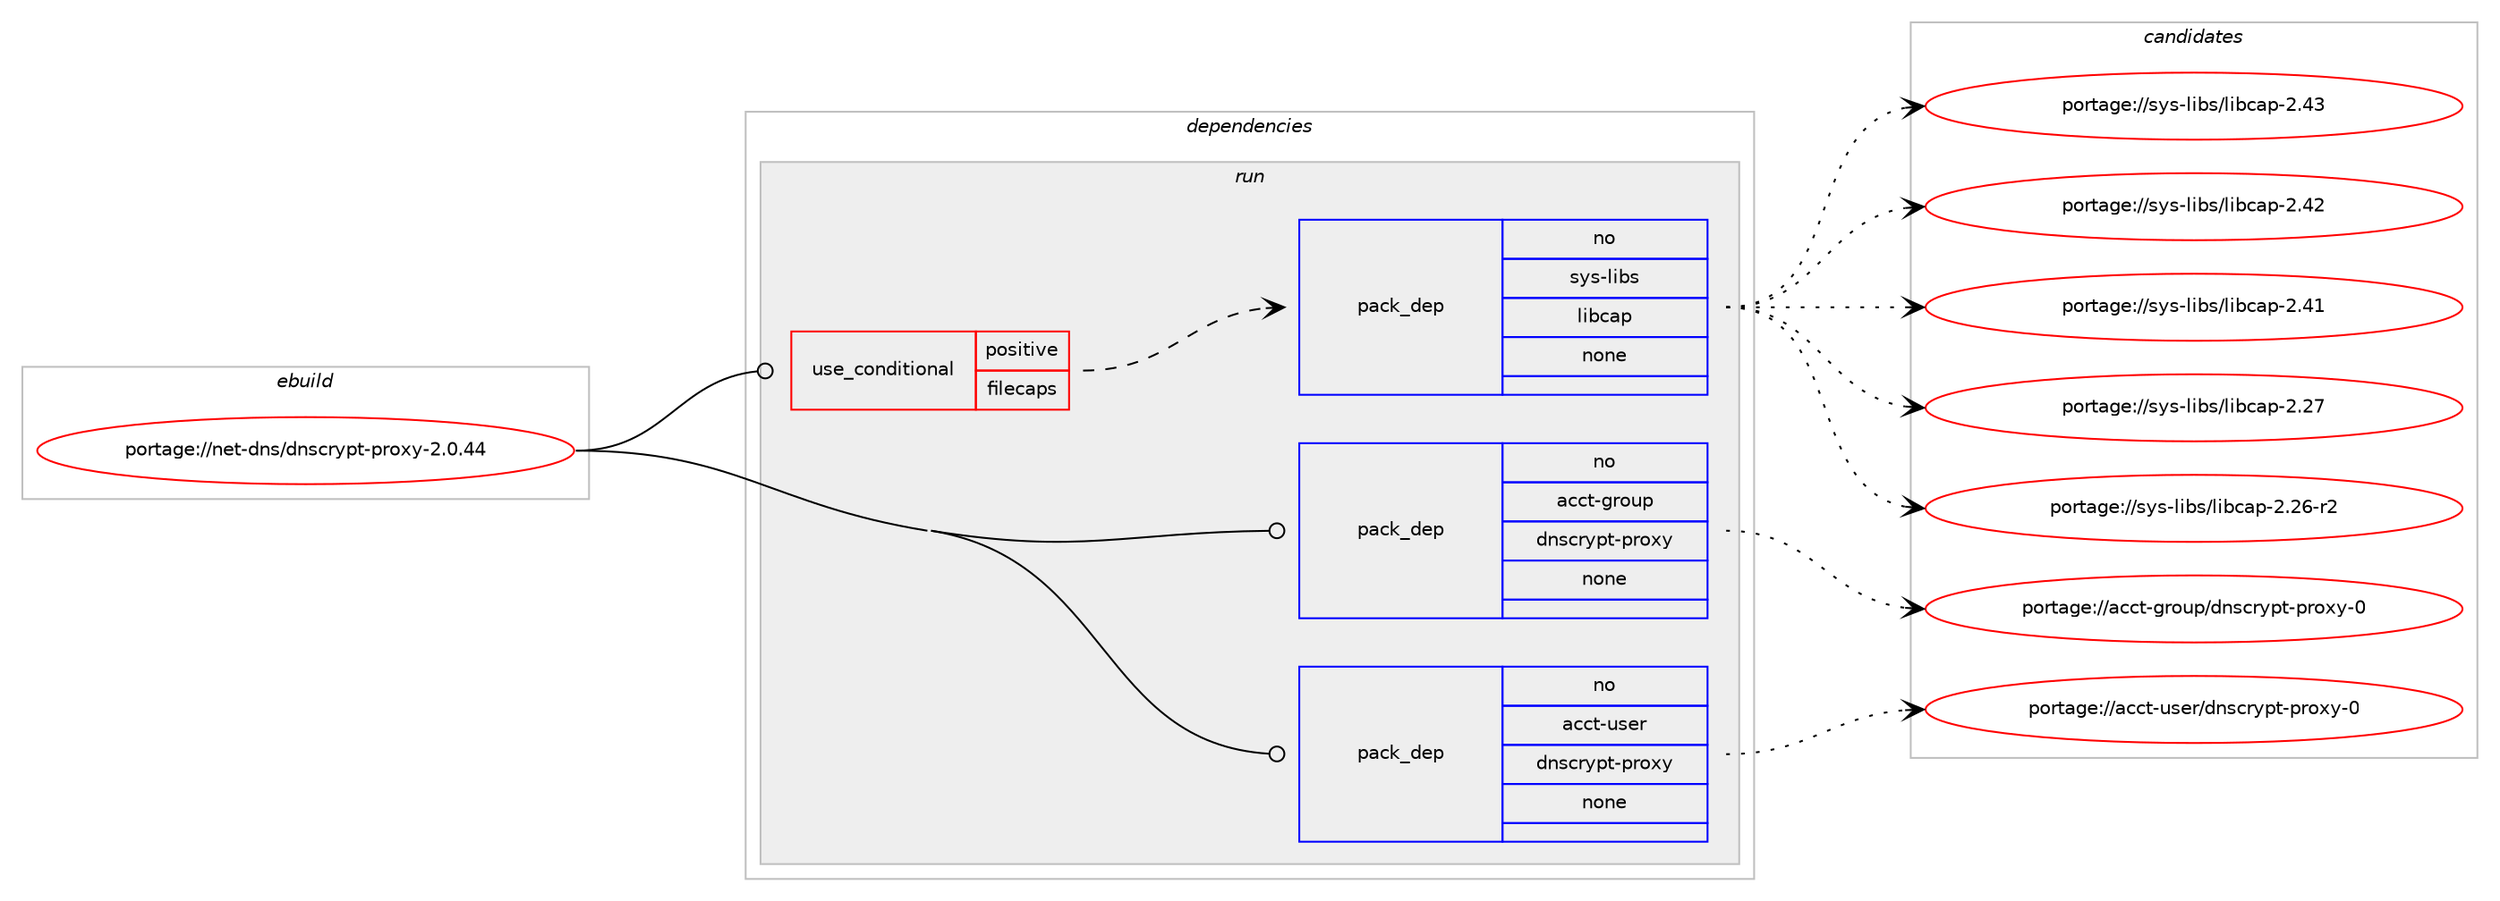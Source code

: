 digraph prolog {

# *************
# Graph options
# *************

newrank=true;
concentrate=true;
compound=true;
graph [rankdir=LR,fontname=Helvetica,fontsize=10,ranksep=1.5];#, ranksep=2.5, nodesep=0.2];
edge  [arrowhead=vee];
node  [fontname=Helvetica,fontsize=10];

# **********
# The ebuild
# **********

subgraph cluster_leftcol {
color=gray;
rank=same;
label=<<i>ebuild</i>>;
id [label="portage://net-dns/dnscrypt-proxy-2.0.44", color=red, width=4, href="../net-dns/dnscrypt-proxy-2.0.44.svg"];
}

# ****************
# The dependencies
# ****************

subgraph cluster_midcol {
color=gray;
label=<<i>dependencies</i>>;
subgraph cluster_compile {
fillcolor="#eeeeee";
style=filled;
label=<<i>compile</i>>;
}
subgraph cluster_compileandrun {
fillcolor="#eeeeee";
style=filled;
label=<<i>compile and run</i>>;
}
subgraph cluster_run {
fillcolor="#eeeeee";
style=filled;
label=<<i>run</i>>;
subgraph cond841 {
dependency4841 [label=<<TABLE BORDER="0" CELLBORDER="1" CELLSPACING="0" CELLPADDING="4"><TR><TD ROWSPAN="3" CELLPADDING="10">use_conditional</TD></TR><TR><TD>positive</TD></TR><TR><TD>filecaps</TD></TR></TABLE>>, shape=none, color=red];
subgraph pack3922 {
dependency4842 [label=<<TABLE BORDER="0" CELLBORDER="1" CELLSPACING="0" CELLPADDING="4" WIDTH="220"><TR><TD ROWSPAN="6" CELLPADDING="30">pack_dep</TD></TR><TR><TD WIDTH="110">no</TD></TR><TR><TD>sys-libs</TD></TR><TR><TD>libcap</TD></TR><TR><TD>none</TD></TR><TR><TD></TD></TR></TABLE>>, shape=none, color=blue];
}
dependency4841:e -> dependency4842:w [weight=20,style="dashed",arrowhead="vee"];
}
id:e -> dependency4841:w [weight=20,style="solid",arrowhead="odot"];
subgraph pack3923 {
dependency4843 [label=<<TABLE BORDER="0" CELLBORDER="1" CELLSPACING="0" CELLPADDING="4" WIDTH="220"><TR><TD ROWSPAN="6" CELLPADDING="30">pack_dep</TD></TR><TR><TD WIDTH="110">no</TD></TR><TR><TD>acct-group</TD></TR><TR><TD>dnscrypt-proxy</TD></TR><TR><TD>none</TD></TR><TR><TD></TD></TR></TABLE>>, shape=none, color=blue];
}
id:e -> dependency4843:w [weight=20,style="solid",arrowhead="odot"];
subgraph pack3924 {
dependency4844 [label=<<TABLE BORDER="0" CELLBORDER="1" CELLSPACING="0" CELLPADDING="4" WIDTH="220"><TR><TD ROWSPAN="6" CELLPADDING="30">pack_dep</TD></TR><TR><TD WIDTH="110">no</TD></TR><TR><TD>acct-user</TD></TR><TR><TD>dnscrypt-proxy</TD></TR><TR><TD>none</TD></TR><TR><TD></TD></TR></TABLE>>, shape=none, color=blue];
}
id:e -> dependency4844:w [weight=20,style="solid",arrowhead="odot"];
}
}

# **************
# The candidates
# **************

subgraph cluster_choices {
rank=same;
color=gray;
label=<<i>candidates</i>>;

subgraph choice3922 {
color=black;
nodesep=1;
choice1151211154510810598115471081059899971124550465251 [label="portage://sys-libs/libcap-2.43", color=red, width=4,href="../sys-libs/libcap-2.43.svg"];
choice1151211154510810598115471081059899971124550465250 [label="portage://sys-libs/libcap-2.42", color=red, width=4,href="../sys-libs/libcap-2.42.svg"];
choice1151211154510810598115471081059899971124550465249 [label="portage://sys-libs/libcap-2.41", color=red, width=4,href="../sys-libs/libcap-2.41.svg"];
choice1151211154510810598115471081059899971124550465055 [label="portage://sys-libs/libcap-2.27", color=red, width=4,href="../sys-libs/libcap-2.27.svg"];
choice11512111545108105981154710810598999711245504650544511450 [label="portage://sys-libs/libcap-2.26-r2", color=red, width=4,href="../sys-libs/libcap-2.26-r2.svg"];
dependency4842:e -> choice1151211154510810598115471081059899971124550465251:w [style=dotted,weight="100"];
dependency4842:e -> choice1151211154510810598115471081059899971124550465250:w [style=dotted,weight="100"];
dependency4842:e -> choice1151211154510810598115471081059899971124550465249:w [style=dotted,weight="100"];
dependency4842:e -> choice1151211154510810598115471081059899971124550465055:w [style=dotted,weight="100"];
dependency4842:e -> choice11512111545108105981154710810598999711245504650544511450:w [style=dotted,weight="100"];
}
subgraph choice3923 {
color=black;
nodesep=1;
choice979999116451031141111171124710011011599114121112116451121141111201214548 [label="portage://acct-group/dnscrypt-proxy-0", color=red, width=4,href="../acct-group/dnscrypt-proxy-0.svg"];
dependency4843:e -> choice979999116451031141111171124710011011599114121112116451121141111201214548:w [style=dotted,weight="100"];
}
subgraph choice3924 {
color=black;
nodesep=1;
choice979999116451171151011144710011011599114121112116451121141111201214548 [label="portage://acct-user/dnscrypt-proxy-0", color=red, width=4,href="../acct-user/dnscrypt-proxy-0.svg"];
dependency4844:e -> choice979999116451171151011144710011011599114121112116451121141111201214548:w [style=dotted,weight="100"];
}
}

}

